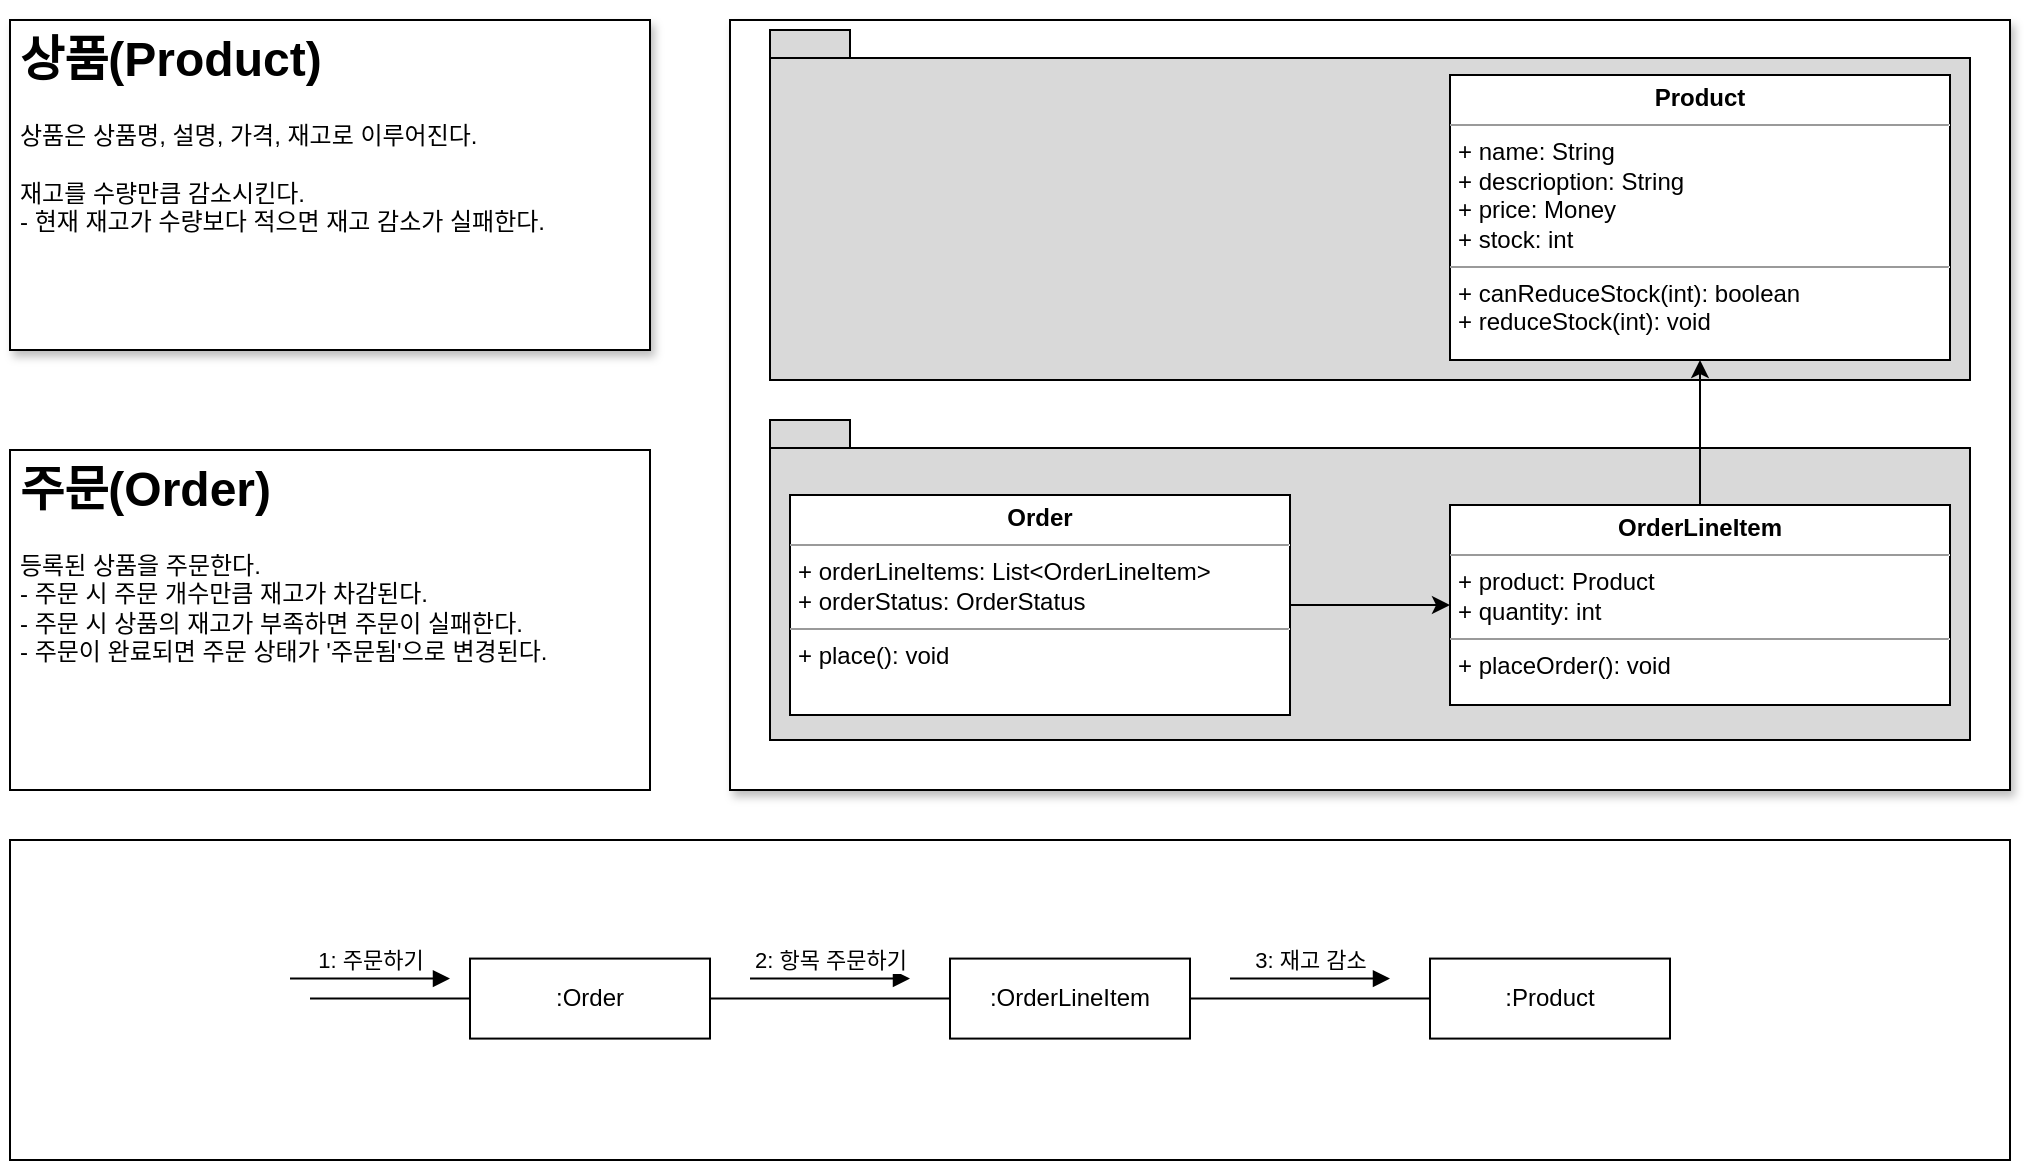 <mxfile version="22.1.21" type="device">
  <diagram name="페이지-1" id="0NAuxaNLoAuZgDav1SPl">
    <mxGraphModel dx="2529" dy="2103" grid="1" gridSize="10" guides="1" tooltips="1" connect="1" arrows="1" fold="1" page="1" pageScale="1" pageWidth="827" pageHeight="1169" math="0" shadow="0">
      <root>
        <mxCell id="0" />
        <mxCell id="1" parent="0" />
        <mxCell id="_WgmGBYQjVT3pX2aO_Yh-2" value="" style="rounded=0;whiteSpace=wrap;html=1;fillColor=#FFFFFF;shadow=1;" vertex="1" parent="1">
          <mxGeometry x="-990" y="-800" width="640" height="385" as="geometry" />
        </mxCell>
        <mxCell id="_WgmGBYQjVT3pX2aO_Yh-1" value="" style="rounded=0;whiteSpace=wrap;html=1;fillColor=#FFFFFF;" vertex="1" parent="1">
          <mxGeometry x="-1350" y="-390" width="1000" height="160" as="geometry" />
        </mxCell>
        <mxCell id="_WgmGBYQjVT3pX2aO_Yh-3" value="&lt;h1&gt;상품(Product)&lt;/h1&gt;&lt;div&gt;상품은 상품명, 설명, 가격, 재고로 이루어진다.&lt;/div&gt;&lt;div&gt;&lt;br&gt;&lt;/div&gt;&lt;div&gt;재고를 수량만큼 감소시킨다.&lt;/div&gt;&lt;div&gt;- 현재 재고가 수량보다 적으면 재고 감소가 실패한다.&lt;/div&gt;" style="text;html=1;strokeColor=#000000;fillColor=#FFFFFF;spacing=5;spacingTop=-20;whiteSpace=wrap;overflow=hidden;rounded=0;shadow=1;" vertex="1" parent="1">
          <mxGeometry x="-1350" y="-800" width="320" height="165" as="geometry" />
        </mxCell>
        <mxCell id="_WgmGBYQjVT3pX2aO_Yh-4" value="&lt;h1&gt;주문(Order)&lt;/h1&gt;&lt;div&gt;&lt;span style=&quot;background-color: initial;&quot;&gt;등록된 상품을 주문한다.&lt;/span&gt;&lt;br&gt;&lt;/div&gt;&lt;div&gt;- 주문 시 주문 개수만큼 재고가 차감된다.&lt;/div&gt;&lt;div&gt;&lt;div style=&quot;border-color: var(--border-color);&quot;&gt;- 주문 시 상품의 재고가 부족하면 주문이 실패한다.&lt;/div&gt;&lt;/div&gt;&lt;div&gt;- 주문이 완료되면 주문 상태가 &#39;주문됨&#39;으로 변경된다.&lt;/div&gt;&lt;div&gt;&lt;br&gt;&lt;/div&gt;&lt;div&gt;&lt;br&gt;&lt;/div&gt;" style="text;html=1;strokeColor=#000000;fillColor=#FFFFFF;spacing=5;spacingTop=-20;whiteSpace=wrap;overflow=hidden;rounded=0;" vertex="1" parent="1">
          <mxGeometry x="-1350" y="-585" width="320" height="170" as="geometry" />
        </mxCell>
        <mxCell id="_WgmGBYQjVT3pX2aO_Yh-21" value="" style="shape=folder;fontStyle=1;spacingTop=10;tabWidth=40;tabHeight=14;tabPosition=left;html=1;whiteSpace=wrap;fillColor=#D9D9D9;" vertex="1" parent="1">
          <mxGeometry x="-970" y="-795" width="600" height="175" as="geometry" />
        </mxCell>
        <mxCell id="_WgmGBYQjVT3pX2aO_Yh-20" value="" style="shape=folder;fontStyle=1;spacingTop=10;tabWidth=40;tabHeight=14;tabPosition=left;html=1;whiteSpace=wrap;fillColor=#D9D9D9;" vertex="1" parent="1">
          <mxGeometry x="-970" y="-600" width="600" height="160" as="geometry" />
        </mxCell>
        <mxCell id="_WgmGBYQjVT3pX2aO_Yh-10" value=":Order" style="whiteSpace=wrap;html=1;" vertex="1" parent="1">
          <mxGeometry x="-1120" y="-330.71" width="120" height="40" as="geometry" />
        </mxCell>
        <mxCell id="_WgmGBYQjVT3pX2aO_Yh-11" value=":OrderLineItem" style="whiteSpace=wrap;html=1;" vertex="1" parent="1">
          <mxGeometry x="-880" y="-330.71" width="120" height="40" as="geometry" />
        </mxCell>
        <mxCell id="_WgmGBYQjVT3pX2aO_Yh-12" value="" style="endArrow=none;html=1;rounded=0;exitX=1;exitY=0.5;exitDx=0;exitDy=0;entryX=0;entryY=0.5;entryDx=0;entryDy=0;" edge="1" parent="1" target="_WgmGBYQjVT3pX2aO_Yh-10">
          <mxGeometry width="50" height="50" relative="1" as="geometry">
            <mxPoint x="-1200" y="-310.71" as="sourcePoint" />
            <mxPoint x="-1110" y="-320.71" as="targetPoint" />
          </mxGeometry>
        </mxCell>
        <mxCell id="_WgmGBYQjVT3pX2aO_Yh-13" value="" style="endArrow=none;html=1;rounded=0;exitX=0;exitY=0.5;exitDx=0;exitDy=0;edgeStyle=orthogonalEdgeStyle;entryX=1;entryY=0.5;entryDx=0;entryDy=0;" edge="1" parent="1" source="_WgmGBYQjVT3pX2aO_Yh-11" target="_WgmGBYQjVT3pX2aO_Yh-10">
          <mxGeometry width="50" height="50" relative="1" as="geometry">
            <mxPoint x="-1090" y="-240.71" as="sourcePoint" />
            <mxPoint x="-1040" y="-290.71" as="targetPoint" />
          </mxGeometry>
        </mxCell>
        <mxCell id="_WgmGBYQjVT3pX2aO_Yh-14" value="1: 주문하기" style="html=1;verticalAlign=bottom;endArrow=block;curved=0;rounded=0;" edge="1" parent="1">
          <mxGeometry width="80" relative="1" as="geometry">
            <mxPoint x="-1210" y="-320.71" as="sourcePoint" />
            <mxPoint x="-1130" y="-320.71" as="targetPoint" />
          </mxGeometry>
        </mxCell>
        <mxCell id="_WgmGBYQjVT3pX2aO_Yh-15" value="2: 항목 주문하기" style="html=1;verticalAlign=bottom;endArrow=block;curved=0;rounded=0;" edge="1" parent="1">
          <mxGeometry width="80" relative="1" as="geometry">
            <mxPoint x="-980" y="-320.71" as="sourcePoint" />
            <mxPoint x="-900" y="-320.71" as="targetPoint" />
          </mxGeometry>
        </mxCell>
        <mxCell id="_WgmGBYQjVT3pX2aO_Yh-16" value=":Product" style="whiteSpace=wrap;html=1;" vertex="1" parent="1">
          <mxGeometry x="-640" y="-330.71" width="120" height="40" as="geometry" />
        </mxCell>
        <mxCell id="_WgmGBYQjVT3pX2aO_Yh-17" value="" style="endArrow=none;html=1;rounded=0;entryX=1;entryY=0.5;entryDx=0;entryDy=0;exitX=0;exitY=0.5;exitDx=0;exitDy=0;edgeStyle=orthogonalEdgeStyle;" edge="1" parent="1" source="_WgmGBYQjVT3pX2aO_Yh-16" target="_WgmGBYQjVT3pX2aO_Yh-11">
          <mxGeometry width="50" height="50" relative="1" as="geometry">
            <mxPoint x="-860" y="-130.71" as="sourcePoint" />
            <mxPoint x="-810" y="-180.71" as="targetPoint" />
          </mxGeometry>
        </mxCell>
        <mxCell id="_WgmGBYQjVT3pX2aO_Yh-18" value="3: 재고 감소" style="html=1;verticalAlign=bottom;endArrow=block;curved=0;rounded=0;" edge="1" parent="1">
          <mxGeometry width="80" relative="1" as="geometry">
            <mxPoint x="-740" y="-320.71" as="sourcePoint" />
            <mxPoint x="-660" y="-320.71" as="targetPoint" />
          </mxGeometry>
        </mxCell>
        <mxCell id="_WgmGBYQjVT3pX2aO_Yh-5" value="&lt;p style=&quot;margin:0px;margin-top:4px;text-align:center;&quot;&gt;&lt;b&gt;Product&lt;/b&gt;&lt;/p&gt;&lt;hr size=&quot;1&quot;&gt;&lt;p style=&quot;margin:0px;margin-left:4px;&quot;&gt;+ name: String&lt;/p&gt;&lt;p style=&quot;margin:0px;margin-left:4px;&quot;&gt;+ descrioption: String&lt;/p&gt;&lt;p style=&quot;margin:0px;margin-left:4px;&quot;&gt;+ price: Money&lt;/p&gt;&lt;p style=&quot;margin:0px;margin-left:4px;&quot;&gt;+ stock: int&amp;nbsp;&lt;/p&gt;&lt;hr size=&quot;1&quot;&gt;&lt;p style=&quot;margin:0px;margin-left:4px;&quot;&gt;+ canReduceStock(int): boolean&lt;/p&gt;&lt;p style=&quot;margin:0px;margin-left:4px;&quot;&gt;+ reduceStock(int): void&lt;br&gt;&lt;/p&gt;" style="verticalAlign=top;align=left;overflow=fill;fontSize=12;fontFamily=Helvetica;html=1;whiteSpace=wrap;" vertex="1" parent="1">
          <mxGeometry x="-630" y="-772.5" width="250" height="142.5" as="geometry" />
        </mxCell>
        <mxCell id="_WgmGBYQjVT3pX2aO_Yh-6" value="&lt;p style=&quot;margin:0px;margin-top:4px;text-align:center;&quot;&gt;&lt;b&gt;Order&lt;/b&gt;&lt;/p&gt;&lt;hr size=&quot;1&quot;&gt;&lt;p style=&quot;margin:0px;margin-left:4px;&quot;&gt;+ orderLineItems: List&amp;lt;OrderLineItem&amp;gt;&lt;/p&gt;&lt;p style=&quot;margin:0px;margin-left:4px;&quot;&gt;+ orderStatus: OrderStatus&lt;/p&gt;&lt;hr size=&quot;1&quot;&gt;&lt;p style=&quot;margin:0px;margin-left:4px;&quot;&gt;+ place(): void&lt;br&gt;&lt;/p&gt;" style="verticalAlign=top;align=left;overflow=fill;fontSize=12;fontFamily=Helvetica;html=1;whiteSpace=wrap;" vertex="1" parent="1">
          <mxGeometry x="-960" y="-562.5" width="250" height="110" as="geometry" />
        </mxCell>
        <mxCell id="_WgmGBYQjVT3pX2aO_Yh-7" style="edgeStyle=orthogonalEdgeStyle;rounded=0;orthogonalLoop=1;jettySize=auto;html=1;exitX=0.5;exitY=0;exitDx=0;exitDy=0;entryX=0.5;entryY=1;entryDx=0;entryDy=0;" edge="1" parent="1" source="_WgmGBYQjVT3pX2aO_Yh-8" target="_WgmGBYQjVT3pX2aO_Yh-5">
          <mxGeometry relative="1" as="geometry" />
        </mxCell>
        <mxCell id="_WgmGBYQjVT3pX2aO_Yh-8" value="&lt;p style=&quot;margin:0px;margin-top:4px;text-align:center;&quot;&gt;&lt;b&gt;OrderLineItem&lt;/b&gt;&lt;/p&gt;&lt;hr size=&quot;1&quot;&gt;&lt;p style=&quot;margin:0px;margin-left:4px;&quot;&gt;+ product: Product&lt;/p&gt;&lt;p style=&quot;margin:0px;margin-left:4px;&quot;&gt;+ quantity: int&lt;/p&gt;&lt;hr size=&quot;1&quot;&gt;&lt;p style=&quot;margin:0px;margin-left:4px;&quot;&gt;+ placeOrder(): void&lt;/p&gt;" style="verticalAlign=top;align=left;overflow=fill;fontSize=12;fontFamily=Helvetica;html=1;whiteSpace=wrap;" vertex="1" parent="1">
          <mxGeometry x="-630" y="-557.5" width="250" height="100" as="geometry" />
        </mxCell>
        <mxCell id="_WgmGBYQjVT3pX2aO_Yh-9" style="edgeStyle=orthogonalEdgeStyle;rounded=0;orthogonalLoop=1;jettySize=auto;html=1;exitX=1;exitY=0.5;exitDx=0;exitDy=0;entryX=0;entryY=0.5;entryDx=0;entryDy=0;" edge="1" parent="1" source="_WgmGBYQjVT3pX2aO_Yh-6" target="_WgmGBYQjVT3pX2aO_Yh-8">
          <mxGeometry relative="1" as="geometry" />
        </mxCell>
      </root>
    </mxGraphModel>
  </diagram>
</mxfile>

